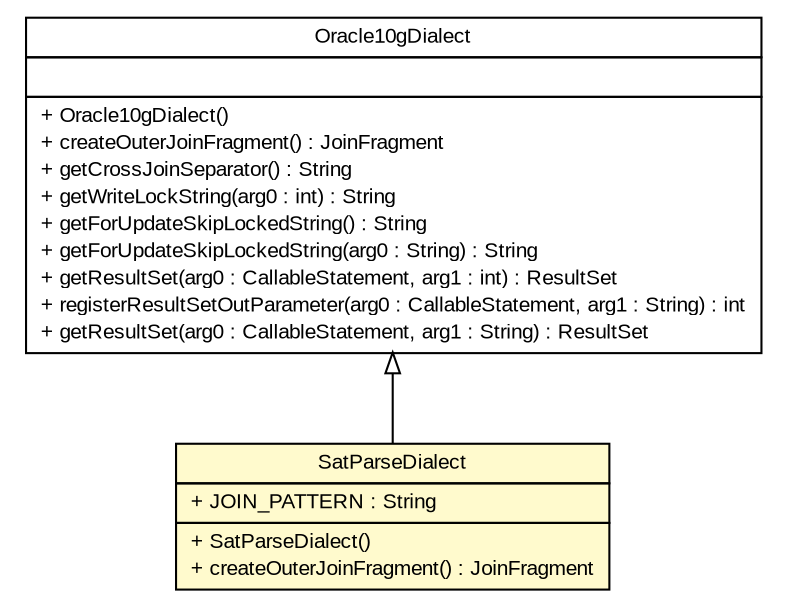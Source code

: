 #!/usr/local/bin/dot
#
# Class diagram 
# Generated by UMLGraph version R5_6 (http://www.umlgraph.org/)
#

digraph G {
	edge [fontname="arial",fontsize=10,labelfontname="arial",labelfontsize=10];
	node [fontname="arial",fontsize=10,shape=plaintext];
	nodesep=0.25;
	ranksep=0.5;
	// br.gov.to.sefaz.persistence.configuration.SatParseDialect
	c715833 [label=<<table title="br.gov.to.sefaz.persistence.configuration.SatParseDialect" border="0" cellborder="1" cellspacing="0" cellpadding="2" port="p" bgcolor="lemonChiffon" href="./SatParseDialect.html">
		<tr><td><table border="0" cellspacing="0" cellpadding="1">
<tr><td align="center" balign="center"> SatParseDialect </td></tr>
		</table></td></tr>
		<tr><td><table border="0" cellspacing="0" cellpadding="1">
<tr><td align="left" balign="left"> + JOIN_PATTERN : String </td></tr>
		</table></td></tr>
		<tr><td><table border="0" cellspacing="0" cellpadding="1">
<tr><td align="left" balign="left"> + SatParseDialect() </td></tr>
<tr><td align="left" balign="left"> + createOuterJoinFragment() : JoinFragment </td></tr>
		</table></td></tr>
		</table>>, URL="./SatParseDialect.html", fontname="arial", fontcolor="black", fontsize=10.0];
	//br.gov.to.sefaz.persistence.configuration.SatParseDialect extends org.hibernate.dialect.Oracle10gDialect
	c716650:p -> c715833:p [dir=back,arrowtail=empty];
	// org.hibernate.dialect.Oracle10gDialect
	c716650 [label=<<table title="org.hibernate.dialect.Oracle10gDialect" border="0" cellborder="1" cellspacing="0" cellpadding="2" port="p" href="http://java.sun.com/j2se/1.4.2/docs/api/org/hibernate/dialect/Oracle10gDialect.html">
		<tr><td><table border="0" cellspacing="0" cellpadding="1">
<tr><td align="center" balign="center"> Oracle10gDialect </td></tr>
		</table></td></tr>
		<tr><td><table border="0" cellspacing="0" cellpadding="1">
<tr><td align="left" balign="left">  </td></tr>
		</table></td></tr>
		<tr><td><table border="0" cellspacing="0" cellpadding="1">
<tr><td align="left" balign="left"> + Oracle10gDialect() </td></tr>
<tr><td align="left" balign="left"> + createOuterJoinFragment() : JoinFragment </td></tr>
<tr><td align="left" balign="left"> + getCrossJoinSeparator() : String </td></tr>
<tr><td align="left" balign="left"> + getWriteLockString(arg0 : int) : String </td></tr>
<tr><td align="left" balign="left"> + getForUpdateSkipLockedString() : String </td></tr>
<tr><td align="left" balign="left"> + getForUpdateSkipLockedString(arg0 : String) : String </td></tr>
<tr><td align="left" balign="left"> + getResultSet(arg0 : CallableStatement, arg1 : int) : ResultSet </td></tr>
<tr><td align="left" balign="left"> + registerResultSetOutParameter(arg0 : CallableStatement, arg1 : String) : int </td></tr>
<tr><td align="left" balign="left"> + getResultSet(arg0 : CallableStatement, arg1 : String) : ResultSet </td></tr>
		</table></td></tr>
		</table>>, URL="http://java.sun.com/j2se/1.4.2/docs/api/org/hibernate/dialect/Oracle10gDialect.html", fontname="arial", fontcolor="black", fontsize=10.0];
}

